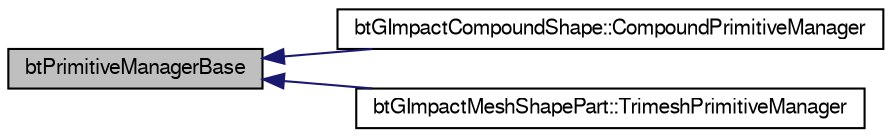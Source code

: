 digraph G
{
  bgcolor="transparent";
  edge [fontname="FreeSans",fontsize=10,labelfontname="FreeSans",labelfontsize=10];
  node [fontname="FreeSans",fontsize=10,shape=record];
  rankdir=LR;
  Node1 [label="btPrimitiveManagerBase",height=0.2,width=0.4,color="black", fillcolor="grey75", style="filled" fontcolor="black"];
  Node1 -> Node2 [dir=back,color="midnightblue",fontsize=10,style="solid"];
  Node2 [label="btGImpactCompoundShape::CompoundPrimitiveManager",height=0.2,width=0.4,color="black",URL="$classbt_g_impact_compound_shape_1_1_compound_primitive_manager.html",tooltip="compound primitive manager"];
  Node1 -> Node3 [dir=back,color="midnightblue",fontsize=10,style="solid"];
  Node3 [label="btGImpactMeshShapePart::TrimeshPrimitiveManager",height=0.2,width=0.4,color="black",URL="$classbt_g_impact_mesh_shape_part_1_1_trimesh_primitive_manager.html",tooltip="Trimesh primitive manager."];
}
